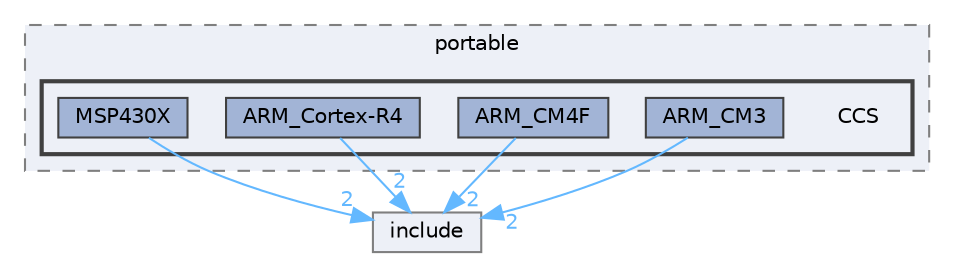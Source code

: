 digraph "D:/Projects/Raspberrypi_pico/pico_freertos_final/freertos_pico2/pico_freertos/FreeRTOS-Kernel/portable/CCS"
{
 // LATEX_PDF_SIZE
  bgcolor="transparent";
  edge [fontname=Helvetica,fontsize=10,labelfontname=Helvetica,labelfontsize=10];
  node [fontname=Helvetica,fontsize=10,shape=box,height=0.2,width=0.4];
  compound=true
  subgraph clusterdir_2901950e674b11bd625d37cd8c5cecca {
    graph [ bgcolor="#edf0f7", pencolor="grey50", label="portable", fontname=Helvetica,fontsize=10 style="filled,dashed", URL="dir_2901950e674b11bd625d37cd8c5cecca.html",tooltip=""]
  subgraph clusterdir_6cf9056e3a0f46db775514cf45627190 {
    graph [ bgcolor="#edf0f7", pencolor="grey25", label="", fontname=Helvetica,fontsize=10 style="filled,bold", URL="dir_6cf9056e3a0f46db775514cf45627190.html",tooltip=""]
    dir_6cf9056e3a0f46db775514cf45627190 [shape=plaintext, label="CCS"];
  dir_4ee6cb42df06a68c3e2bf78af1c3a030 [label="ARM_CM3", fillcolor="#a2b4d6", color="grey25", style="filled", URL="dir_4ee6cb42df06a68c3e2bf78af1c3a030.html",tooltip=""];
  dir_19f9ae2fef79882a740653d71a0fc2a8 [label="ARM_CM4F", fillcolor="#a2b4d6", color="grey25", style="filled", URL="dir_19f9ae2fef79882a740653d71a0fc2a8.html",tooltip=""];
  dir_2a270afa209f45fa82c7c1143e04257b [label="ARM_Cortex-R4", fillcolor="#a2b4d6", color="grey25", style="filled", URL="dir_2a270afa209f45fa82c7c1143e04257b.html",tooltip=""];
  dir_29f1dcd11fa6cc79e983e48bbcdd0035 [label="MSP430X", fillcolor="#a2b4d6", color="grey25", style="filled", URL="dir_29f1dcd11fa6cc79e983e48bbcdd0035.html",tooltip=""];
  }
  }
  dir_c69ece34c3f150cb2c6f1098178b172a [label="include", fillcolor="#edf0f7", color="grey50", style="filled", URL="dir_c69ece34c3f150cb2c6f1098178b172a.html",tooltip=""];
  dir_4ee6cb42df06a68c3e2bf78af1c3a030->dir_c69ece34c3f150cb2c6f1098178b172a [headlabel="2", labeldistance=1.5 headhref="dir_000030_000125.html" href="dir_000030_000125.html" color="steelblue1" fontcolor="steelblue1"];
  dir_19f9ae2fef79882a740653d71a0fc2a8->dir_c69ece34c3f150cb2c6f1098178b172a [headlabel="2", labeldistance=1.5 headhref="dir_000052_000125.html" href="dir_000052_000125.html" color="steelblue1" fontcolor="steelblue1"];
  dir_2a270afa209f45fa82c7c1143e04257b->dir_c69ece34c3f150cb2c6f1098178b172a [headlabel="2", labeldistance=1.5 headhref="dir_000074_000125.html" href="dir_000074_000125.html" color="steelblue1" fontcolor="steelblue1"];
  dir_29f1dcd11fa6cc79e983e48bbcdd0035->dir_c69ece34c3f150cb2c6f1098178b172a [headlabel="2", labeldistance=1.5 headhref="dir_000145_000125.html" href="dir_000145_000125.html" color="steelblue1" fontcolor="steelblue1"];
}
